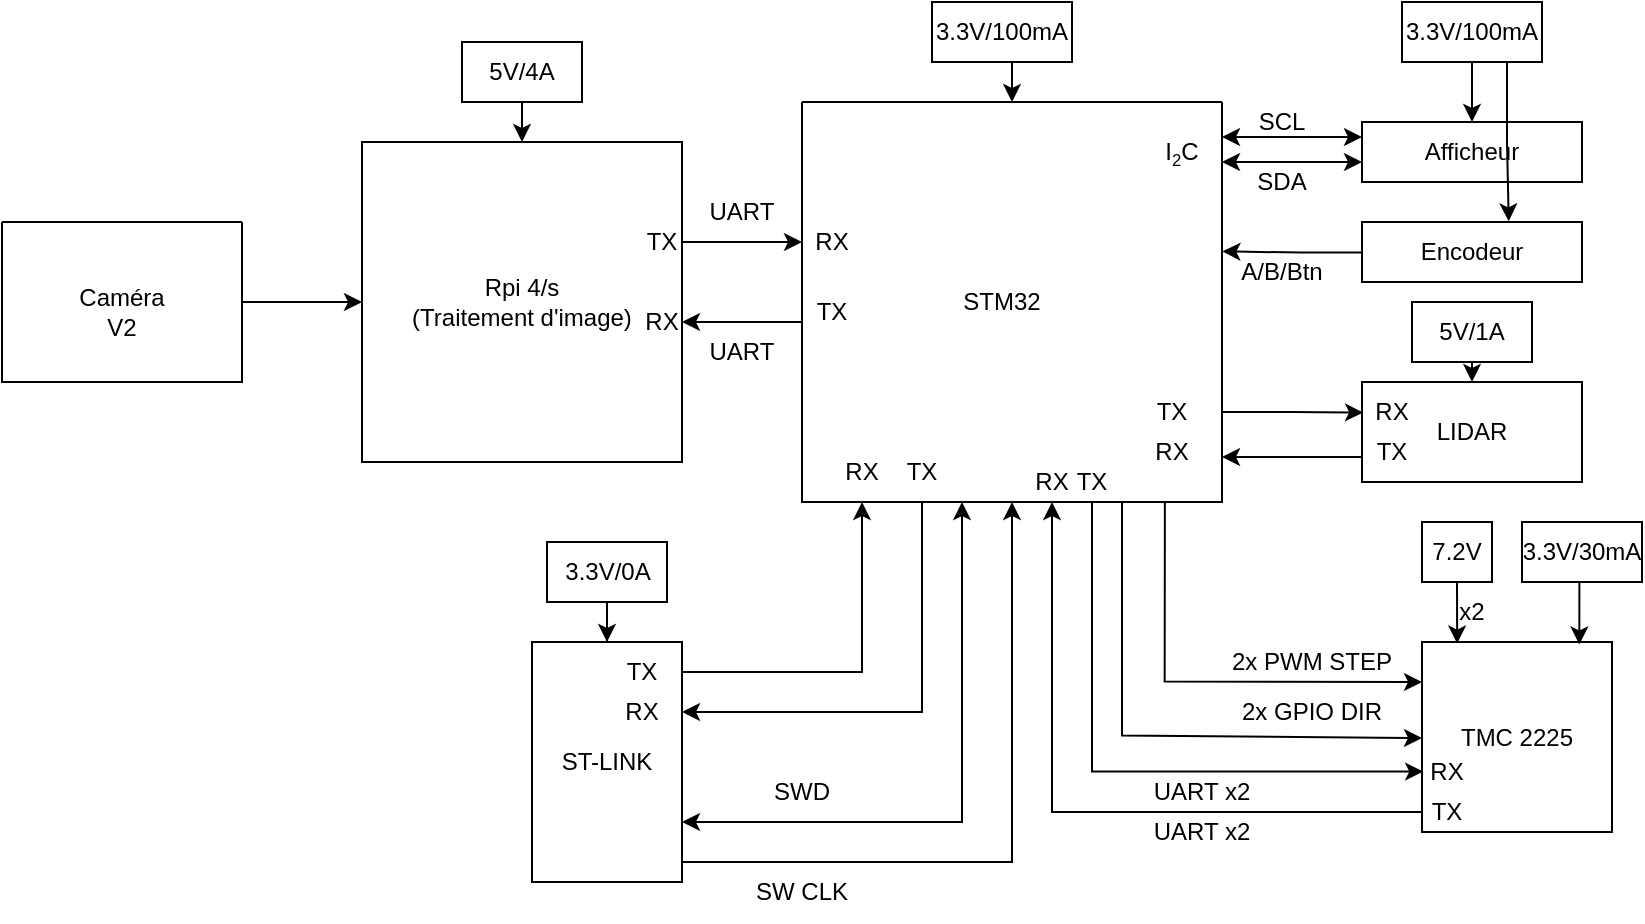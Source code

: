 <mxfile version="24.0.1" type="github">
  <diagram name="Page-1" id="RLjTE_xN2Vcb6PbBOY48">
    <mxGraphModel dx="1102" dy="576" grid="1" gridSize="10" guides="1" tooltips="1" connect="1" arrows="1" fold="1" page="1" pageScale="1" pageWidth="1169" pageHeight="827" math="0" shadow="0">
      <root>
        <mxCell id="0" />
        <mxCell id="1" parent="0" />
        <mxCell id="Yr8gYFt-Sx6U5FNrJJEx-1" value="" style="swimlane;startSize=0;" vertex="1" parent="1">
          <mxGeometry x="600" y="280" width="210" height="200" as="geometry">
            <mxRectangle x="600" y="280" width="50" height="40" as="alternateBounds" />
          </mxGeometry>
        </mxCell>
        <mxCell id="Yr8gYFt-Sx6U5FNrJJEx-9" value="STM32" style="text;strokeColor=none;align=center;fillColor=none;html=1;verticalAlign=middle;whiteSpace=wrap;rounded=0;" vertex="1" parent="Yr8gYFt-Sx6U5FNrJJEx-1">
          <mxGeometry x="70" y="85" width="60" height="30" as="geometry" />
        </mxCell>
        <mxCell id="Yr8gYFt-Sx6U5FNrJJEx-14" value="RX" style="text;strokeColor=none;align=center;fillColor=none;html=1;verticalAlign=middle;whiteSpace=wrap;rounded=0;" vertex="1" parent="Yr8gYFt-Sx6U5FNrJJEx-1">
          <mxGeometry x="-15" y="55" width="60" height="30" as="geometry" />
        </mxCell>
        <mxCell id="Yr8gYFt-Sx6U5FNrJJEx-16" value="TX" style="text;strokeColor=none;align=center;fillColor=none;html=1;verticalAlign=middle;whiteSpace=wrap;rounded=0;" vertex="1" parent="Yr8gYFt-Sx6U5FNrJJEx-1">
          <mxGeometry x="-15" y="90" width="60" height="30" as="geometry" />
        </mxCell>
        <mxCell id="Yr8gYFt-Sx6U5FNrJJEx-23" value="RX" style="text;strokeColor=none;align=center;fillColor=none;html=1;verticalAlign=middle;whiteSpace=wrap;rounded=0;" vertex="1" parent="Yr8gYFt-Sx6U5FNrJJEx-1">
          <mxGeometry y="170" width="60" height="30" as="geometry" />
        </mxCell>
        <mxCell id="Yr8gYFt-Sx6U5FNrJJEx-24" value="TX" style="text;strokeColor=none;align=center;fillColor=none;html=1;verticalAlign=middle;whiteSpace=wrap;rounded=0;" vertex="1" parent="Yr8gYFt-Sx6U5FNrJJEx-1">
          <mxGeometry x="30" y="170" width="60" height="30" as="geometry" />
        </mxCell>
        <mxCell id="Yr8gYFt-Sx6U5FNrJJEx-34" value="I&lt;span style=&quot;font-size: 10px;&quot;&gt;&lt;sub&gt;2&lt;/sub&gt;&lt;/span&gt;C" style="text;strokeColor=none;align=center;fillColor=none;html=1;verticalAlign=middle;whiteSpace=wrap;rounded=0;" vertex="1" parent="Yr8gYFt-Sx6U5FNrJJEx-1">
          <mxGeometry x="170" y="10" width="40" height="30" as="geometry" />
        </mxCell>
        <mxCell id="Yr8gYFt-Sx6U5FNrJJEx-51" value="RX" style="text;strokeColor=none;align=center;fillColor=none;html=1;verticalAlign=middle;whiteSpace=wrap;rounded=0;" vertex="1" parent="Yr8gYFt-Sx6U5FNrJJEx-1">
          <mxGeometry x="160" y="170" width="50" height="10" as="geometry" />
        </mxCell>
        <mxCell id="Yr8gYFt-Sx6U5FNrJJEx-52" value="TX" style="text;strokeColor=none;align=center;fillColor=none;html=1;verticalAlign=middle;whiteSpace=wrap;rounded=0;" vertex="1" parent="Yr8gYFt-Sx6U5FNrJJEx-1">
          <mxGeometry x="160" y="150" width="50" height="10" as="geometry" />
        </mxCell>
        <mxCell id="Yr8gYFt-Sx6U5FNrJJEx-82" value="RX" style="text;strokeColor=none;align=center;fillColor=none;html=1;verticalAlign=middle;whiteSpace=wrap;rounded=0;" vertex="1" parent="Yr8gYFt-Sx6U5FNrJJEx-1">
          <mxGeometry x="110" y="180" width="30" height="20" as="geometry" />
        </mxCell>
        <mxCell id="Yr8gYFt-Sx6U5FNrJJEx-83" value="TX" style="text;strokeColor=none;align=center;fillColor=none;html=1;verticalAlign=middle;whiteSpace=wrap;rounded=0;" vertex="1" parent="Yr8gYFt-Sx6U5FNrJJEx-1">
          <mxGeometry x="130" y="180" width="30" height="20" as="geometry" />
        </mxCell>
        <mxCell id="Yr8gYFt-Sx6U5FNrJJEx-2" value="Rpi 4/s&lt;div&gt;(Traitement d&#39;image)&lt;/div&gt;" style="whiteSpace=wrap;html=1;aspect=fixed;" vertex="1" parent="1">
          <mxGeometry x="380" y="300" width="160" height="160" as="geometry" />
        </mxCell>
        <mxCell id="Yr8gYFt-Sx6U5FNrJJEx-5" value="" style="edgeStyle=orthogonalEdgeStyle;rounded=0;orthogonalLoop=1;jettySize=auto;html=1;exitX=0;exitY=0.75;exitDx=0;exitDy=0;" edge="1" parent="1">
          <mxGeometry y="20" relative="1" as="geometry">
            <mxPoint x="600.0" y="390.0" as="sourcePoint" />
            <mxPoint x="540" y="390" as="targetPoint" />
            <Array as="points">
              <mxPoint x="590" y="390" />
              <mxPoint x="590" y="390" />
            </Array>
            <mxPoint as="offset" />
          </mxGeometry>
        </mxCell>
        <mxCell id="Yr8gYFt-Sx6U5FNrJJEx-6" value="" style="edgeStyle=orthogonalEdgeStyle;rounded=0;orthogonalLoop=1;jettySize=auto;html=1;" edge="1" parent="1">
          <mxGeometry x="0.5" y="10" relative="1" as="geometry">
            <mxPoint x="560" y="350" as="sourcePoint" />
            <mxPoint x="600" y="350" as="targetPoint" />
            <Array as="points">
              <mxPoint x="540" y="350.6" />
            </Array>
            <mxPoint as="offset" />
          </mxGeometry>
        </mxCell>
        <mxCell id="Yr8gYFt-Sx6U5FNrJJEx-8" style="edgeStyle=orthogonalEdgeStyle;rounded=0;orthogonalLoop=1;jettySize=auto;html=1;exitX=0.5;exitY=1;exitDx=0;exitDy=0;entryX=0.5;entryY=0;entryDx=0;entryDy=0;" edge="1" parent="1" source="Yr8gYFt-Sx6U5FNrJJEx-7" target="Yr8gYFt-Sx6U5FNrJJEx-2">
          <mxGeometry relative="1" as="geometry" />
        </mxCell>
        <mxCell id="Yr8gYFt-Sx6U5FNrJJEx-7" value="5V/4A" style="rounded=0;whiteSpace=wrap;html=1;" vertex="1" parent="1">
          <mxGeometry x="430" y="250" width="60" height="30" as="geometry" />
        </mxCell>
        <mxCell id="Yr8gYFt-Sx6U5FNrJJEx-13" style="edgeStyle=orthogonalEdgeStyle;rounded=0;orthogonalLoop=1;jettySize=auto;html=1;exitX=0.5;exitY=1;exitDx=0;exitDy=0;entryX=0.5;entryY=0;entryDx=0;entryDy=0;" edge="1" parent="1" source="Yr8gYFt-Sx6U5FNrJJEx-12" target="Yr8gYFt-Sx6U5FNrJJEx-1">
          <mxGeometry relative="1" as="geometry" />
        </mxCell>
        <mxCell id="Yr8gYFt-Sx6U5FNrJJEx-12" value="3.3V/100mA" style="rounded=0;whiteSpace=wrap;html=1;" vertex="1" parent="1">
          <mxGeometry x="665" y="230" width="70" height="30" as="geometry" />
        </mxCell>
        <mxCell id="Yr8gYFt-Sx6U5FNrJJEx-15" value="RX" style="text;strokeColor=none;align=center;fillColor=none;html=1;verticalAlign=middle;whiteSpace=wrap;rounded=0;" vertex="1" parent="1">
          <mxGeometry x="500" y="380" width="60" height="20" as="geometry" />
        </mxCell>
        <mxCell id="Yr8gYFt-Sx6U5FNrJJEx-17" value="TX" style="text;strokeColor=none;align=center;fillColor=none;html=1;verticalAlign=middle;whiteSpace=wrap;rounded=0;" vertex="1" parent="1">
          <mxGeometry x="500" y="340" width="60" height="20" as="geometry" />
        </mxCell>
        <mxCell id="Yr8gYFt-Sx6U5FNrJJEx-18" value="ST-LINK" style="rounded=0;whiteSpace=wrap;html=1;" vertex="1" parent="1">
          <mxGeometry x="465" y="550" width="75" height="120" as="geometry" />
        </mxCell>
        <mxCell id="Yr8gYFt-Sx6U5FNrJJEx-20" style="edgeStyle=orthogonalEdgeStyle;rounded=0;orthogonalLoop=1;jettySize=auto;html=1;exitX=0.5;exitY=1;exitDx=0;exitDy=0;" edge="1" parent="1" source="Yr8gYFt-Sx6U5FNrJJEx-19" target="Yr8gYFt-Sx6U5FNrJJEx-18">
          <mxGeometry relative="1" as="geometry" />
        </mxCell>
        <mxCell id="Yr8gYFt-Sx6U5FNrJJEx-19" value="3.3V/0A" style="rounded=0;whiteSpace=wrap;html=1;" vertex="1" parent="1">
          <mxGeometry x="472.5" y="500" width="60" height="30" as="geometry" />
        </mxCell>
        <mxCell id="Yr8gYFt-Sx6U5FNrJJEx-26" style="edgeStyle=orthogonalEdgeStyle;rounded=0;orthogonalLoop=1;jettySize=auto;html=1;exitX=1;exitY=0.5;exitDx=0;exitDy=0;entryX=0.5;entryY=1;entryDx=0;entryDy=0;" edge="1" parent="1" source="Yr8gYFt-Sx6U5FNrJJEx-21" target="Yr8gYFt-Sx6U5FNrJJEx-23">
          <mxGeometry relative="1" as="geometry" />
        </mxCell>
        <mxCell id="Yr8gYFt-Sx6U5FNrJJEx-21" value="TX" style="text;strokeColor=none;align=center;fillColor=none;html=1;verticalAlign=middle;whiteSpace=wrap;rounded=0;" vertex="1" parent="1">
          <mxGeometry x="500" y="550" width="40" height="30" as="geometry" />
        </mxCell>
        <mxCell id="Yr8gYFt-Sx6U5FNrJJEx-22" value="RX" style="text;strokeColor=none;align=center;fillColor=none;html=1;verticalAlign=middle;whiteSpace=wrap;rounded=0;" vertex="1" parent="1">
          <mxGeometry x="500" y="570" width="40" height="30" as="geometry" />
        </mxCell>
        <mxCell id="Yr8gYFt-Sx6U5FNrJJEx-27" style="edgeStyle=orthogonalEdgeStyle;rounded=0;orthogonalLoop=1;jettySize=auto;html=1;exitX=0.5;exitY=1;exitDx=0;exitDy=0;entryX=1;entryY=0.5;entryDx=0;entryDy=0;" edge="1" parent="1" source="Yr8gYFt-Sx6U5FNrJJEx-24" target="Yr8gYFt-Sx6U5FNrJJEx-22">
          <mxGeometry relative="1" as="geometry" />
        </mxCell>
        <mxCell id="Yr8gYFt-Sx6U5FNrJJEx-28" value="" style="endArrow=classic;startArrow=classic;html=1;rounded=0;entryX=0.5;entryY=1;entryDx=0;entryDy=0;" edge="1" parent="1">
          <mxGeometry width="50" height="50" relative="1" as="geometry">
            <mxPoint x="540" y="640" as="sourcePoint" />
            <mxPoint x="680.0" y="480" as="targetPoint" />
            <Array as="points">
              <mxPoint x="680" y="640" />
            </Array>
          </mxGeometry>
        </mxCell>
        <mxCell id="Yr8gYFt-Sx6U5FNrJJEx-31" value="SWD" style="text;strokeColor=none;align=center;fillColor=none;html=1;verticalAlign=middle;whiteSpace=wrap;rounded=0;" vertex="1" parent="1">
          <mxGeometry x="570" y="610" width="60" height="30" as="geometry" />
        </mxCell>
        <mxCell id="Yr8gYFt-Sx6U5FNrJJEx-32" value="" style="endArrow=classic;html=1;rounded=0;entryX=0.5;entryY=1;entryDx=0;entryDy=0;" edge="1" parent="1" target="Yr8gYFt-Sx6U5FNrJJEx-1">
          <mxGeometry width="50" height="50" relative="1" as="geometry">
            <mxPoint x="540" y="660" as="sourcePoint" />
            <mxPoint x="590" y="610" as="targetPoint" />
            <Array as="points">
              <mxPoint x="705" y="660" />
            </Array>
          </mxGeometry>
        </mxCell>
        <mxCell id="Yr8gYFt-Sx6U5FNrJJEx-33" value="SW CLK" style="text;strokeColor=none;align=center;fillColor=none;html=1;verticalAlign=middle;whiteSpace=wrap;rounded=0;" vertex="1" parent="1">
          <mxGeometry x="570" y="660" width="60" height="30" as="geometry" />
        </mxCell>
        <mxCell id="Yr8gYFt-Sx6U5FNrJJEx-35" value="Afficheur" style="rounded=0;whiteSpace=wrap;html=1;" vertex="1" parent="1">
          <mxGeometry x="880" y="290" width="110" height="30" as="geometry" />
        </mxCell>
        <mxCell id="Yr8gYFt-Sx6U5FNrJJEx-37" value="" style="endArrow=classic;startArrow=classic;html=1;rounded=0;entryX=0;entryY=0.25;entryDx=0;entryDy=0;exitX=1;exitY=0.25;exitDx=0;exitDy=0;" edge="1" parent="1" source="Yr8gYFt-Sx6U5FNrJJEx-34" target="Yr8gYFt-Sx6U5FNrJJEx-35">
          <mxGeometry width="50" height="50" relative="1" as="geometry">
            <mxPoint x="800" y="300" as="sourcePoint" />
            <mxPoint x="850" y="250" as="targetPoint" />
          </mxGeometry>
        </mxCell>
        <mxCell id="Yr8gYFt-Sx6U5FNrJJEx-39" value="" style="endArrow=classic;startArrow=classic;html=1;rounded=0;entryX=0;entryY=0.25;entryDx=0;entryDy=0;exitX=0;exitY=0;exitDx=0;exitDy=0;" edge="1" parent="1" source="Yr8gYFt-Sx6U5FNrJJEx-41">
          <mxGeometry width="50" height="50" relative="1" as="geometry">
            <mxPoint x="800" y="310" as="sourcePoint" />
            <mxPoint x="880" y="310" as="targetPoint" />
          </mxGeometry>
        </mxCell>
        <mxCell id="Yr8gYFt-Sx6U5FNrJJEx-40" value="SCL" style="text;strokeColor=none;align=center;fillColor=none;html=1;verticalAlign=middle;whiteSpace=wrap;rounded=0;" vertex="1" parent="1">
          <mxGeometry x="810" y="280" width="60" height="20" as="geometry" />
        </mxCell>
        <mxCell id="Yr8gYFt-Sx6U5FNrJJEx-41" value="SDA" style="text;strokeColor=none;align=center;fillColor=none;html=1;verticalAlign=middle;whiteSpace=wrap;rounded=0;" vertex="1" parent="1">
          <mxGeometry x="810" y="310" width="60" height="20" as="geometry" />
        </mxCell>
        <mxCell id="Yr8gYFt-Sx6U5FNrJJEx-42" value="Encodeur" style="rounded=0;whiteSpace=wrap;html=1;" vertex="1" parent="1">
          <mxGeometry x="880" y="340" width="110" height="30" as="geometry" />
        </mxCell>
        <mxCell id="Yr8gYFt-Sx6U5FNrJJEx-45" style="edgeStyle=orthogonalEdgeStyle;rounded=0;orthogonalLoop=1;jettySize=auto;html=1;exitX=0;exitY=0.5;exitDx=0;exitDy=0;entryX=1.001;entryY=0.372;entryDx=0;entryDy=0;entryPerimeter=0;" edge="1" parent="1">
          <mxGeometry relative="1" as="geometry">
            <mxPoint x="880" y="355.29" as="sourcePoint" />
            <mxPoint x="810.21" y="354.69" as="targetPoint" />
            <Array as="points">
              <mxPoint x="850" y="355" />
            </Array>
          </mxGeometry>
        </mxCell>
        <mxCell id="Yr8gYFt-Sx6U5FNrJJEx-46" value="A/B/Btn" style="text;strokeColor=none;align=center;fillColor=none;html=1;verticalAlign=middle;whiteSpace=wrap;rounded=0;" vertex="1" parent="1">
          <mxGeometry x="810" y="360" width="60" height="10" as="geometry" />
        </mxCell>
        <mxCell id="Yr8gYFt-Sx6U5FNrJJEx-54" style="edgeStyle=orthogonalEdgeStyle;rounded=0;orthogonalLoop=1;jettySize=auto;html=1;exitX=0;exitY=0.75;exitDx=0;exitDy=0;entryX=1;entryY=0.75;entryDx=0;entryDy=0;" edge="1" parent="1" source="Yr8gYFt-Sx6U5FNrJJEx-48" target="Yr8gYFt-Sx6U5FNrJJEx-51">
          <mxGeometry relative="1" as="geometry" />
        </mxCell>
        <mxCell id="Yr8gYFt-Sx6U5FNrJJEx-48" value="LIDAR" style="rounded=0;whiteSpace=wrap;html=1;" vertex="1" parent="1">
          <mxGeometry x="880" y="420" width="110" height="50" as="geometry" />
        </mxCell>
        <mxCell id="Yr8gYFt-Sx6U5FNrJJEx-55" style="edgeStyle=orthogonalEdgeStyle;rounded=0;orthogonalLoop=1;jettySize=auto;html=1;exitX=1;exitY=0.5;exitDx=0;exitDy=0;entryX=0.005;entryY=0.305;entryDx=0;entryDy=0;entryPerimeter=0;" edge="1" parent="1" source="Yr8gYFt-Sx6U5FNrJJEx-52" target="Yr8gYFt-Sx6U5FNrJJEx-48">
          <mxGeometry relative="1" as="geometry" />
        </mxCell>
        <mxCell id="Yr8gYFt-Sx6U5FNrJJEx-56" value="TX" style="text;strokeColor=none;align=center;fillColor=none;html=1;verticalAlign=middle;whiteSpace=wrap;rounded=0;" vertex="1" parent="1">
          <mxGeometry x="880" y="450" width="30" height="10" as="geometry" />
        </mxCell>
        <mxCell id="Yr8gYFt-Sx6U5FNrJJEx-57" value="RX" style="text;strokeColor=none;align=center;fillColor=none;html=1;verticalAlign=middle;whiteSpace=wrap;rounded=0;" vertex="1" parent="1">
          <mxGeometry x="880" y="430" width="30" height="10" as="geometry" />
        </mxCell>
        <mxCell id="Yr8gYFt-Sx6U5FNrJJEx-59" style="edgeStyle=orthogonalEdgeStyle;rounded=0;orthogonalLoop=1;jettySize=auto;html=1;exitX=0.5;exitY=1;exitDx=0;exitDy=0;entryX=0.5;entryY=0;entryDx=0;entryDy=0;" edge="1" parent="1" source="Yr8gYFt-Sx6U5FNrJJEx-58" target="Yr8gYFt-Sx6U5FNrJJEx-35">
          <mxGeometry relative="1" as="geometry" />
        </mxCell>
        <mxCell id="Yr8gYFt-Sx6U5FNrJJEx-58" value="3.3V/100mA" style="rounded=0;whiteSpace=wrap;html=1;" vertex="1" parent="1">
          <mxGeometry x="900" y="230" width="70" height="30" as="geometry" />
        </mxCell>
        <mxCell id="Yr8gYFt-Sx6U5FNrJJEx-60" style="edgeStyle=orthogonalEdgeStyle;rounded=0;orthogonalLoop=1;jettySize=auto;html=1;exitX=0.75;exitY=1;exitDx=0;exitDy=0;entryX=0.667;entryY=-0.011;entryDx=0;entryDy=0;entryPerimeter=0;" edge="1" parent="1" source="Yr8gYFt-Sx6U5FNrJJEx-58" target="Yr8gYFt-Sx6U5FNrJJEx-42">
          <mxGeometry relative="1" as="geometry" />
        </mxCell>
        <mxCell id="Yr8gYFt-Sx6U5FNrJJEx-62" style="edgeStyle=orthogonalEdgeStyle;rounded=0;orthogonalLoop=1;jettySize=auto;html=1;exitX=0.5;exitY=1;exitDx=0;exitDy=0;entryX=0.5;entryY=0;entryDx=0;entryDy=0;" edge="1" parent="1" source="Yr8gYFt-Sx6U5FNrJJEx-61" target="Yr8gYFt-Sx6U5FNrJJEx-48">
          <mxGeometry relative="1" as="geometry" />
        </mxCell>
        <mxCell id="Yr8gYFt-Sx6U5FNrJJEx-61" value="5V/1A" style="rounded=0;whiteSpace=wrap;html=1;" vertex="1" parent="1">
          <mxGeometry x="905" y="380" width="60" height="30" as="geometry" />
        </mxCell>
        <mxCell id="Yr8gYFt-Sx6U5FNrJJEx-68" style="edgeStyle=orthogonalEdgeStyle;rounded=0;orthogonalLoop=1;jettySize=auto;html=1;exitX=1;exitY=0.5;exitDx=0;exitDy=0;entryX=0;entryY=0.5;entryDx=0;entryDy=0;" edge="1" parent="1" source="Yr8gYFt-Sx6U5FNrJJEx-63" target="Yr8gYFt-Sx6U5FNrJJEx-2">
          <mxGeometry relative="1" as="geometry" />
        </mxCell>
        <mxCell id="Yr8gYFt-Sx6U5FNrJJEx-63" value="" style="swimlane;startSize=0;" vertex="1" parent="1">
          <mxGeometry x="200" y="340" width="120" height="80" as="geometry" />
        </mxCell>
        <mxCell id="Yr8gYFt-Sx6U5FNrJJEx-67" value="Caméra V2" style="text;strokeColor=none;align=center;fillColor=none;html=1;verticalAlign=middle;whiteSpace=wrap;rounded=0;" vertex="1" parent="Yr8gYFt-Sx6U5FNrJJEx-63">
          <mxGeometry x="30" y="30" width="60" height="30" as="geometry" />
        </mxCell>
        <mxCell id="Yr8gYFt-Sx6U5FNrJJEx-70" value="TMC 2225" style="whiteSpace=wrap;html=1;aspect=fixed;" vertex="1" parent="1">
          <mxGeometry x="910" y="550" width="95" height="95" as="geometry" />
        </mxCell>
        <mxCell id="Yr8gYFt-Sx6U5FNrJJEx-71" value="" style="endArrow=classic;html=1;rounded=0;entryX=0;entryY=0.75;entryDx=0;entryDy=0;" edge="1" parent="1">
          <mxGeometry width="50" height="50" relative="1" as="geometry">
            <mxPoint x="760" y="480" as="sourcePoint" />
            <mxPoint x="910" y="598.06" as="targetPoint" />
            <Array as="points">
              <mxPoint x="760" y="596.81" />
            </Array>
          </mxGeometry>
        </mxCell>
        <mxCell id="Yr8gYFt-Sx6U5FNrJJEx-72" value="" style="endArrow=classic;html=1;rounded=0;entryX=-0.014;entryY=0.371;entryDx=0;entryDy=0;entryPerimeter=0;exitX=0.864;exitY=1.001;exitDx=0;exitDy=0;exitPerimeter=0;" edge="1" parent="1" source="Yr8gYFt-Sx6U5FNrJJEx-1">
          <mxGeometry width="50" height="50" relative="1" as="geometry">
            <mxPoint x="780" y="480" as="sourcePoint" />
            <mxPoint x="910.0" y="569.995" as="targetPoint" />
            <Array as="points">
              <mxPoint x="781.33" y="569.75" />
            </Array>
          </mxGeometry>
        </mxCell>
        <mxCell id="Yr8gYFt-Sx6U5FNrJJEx-73" value="2x PWM STEP" style="text;strokeColor=none;align=center;fillColor=none;html=1;verticalAlign=middle;whiteSpace=wrap;rounded=0;" vertex="1" parent="1">
          <mxGeometry x="810" y="550" width="90" height="20" as="geometry" />
        </mxCell>
        <mxCell id="Yr8gYFt-Sx6U5FNrJJEx-74" value="2x GPIO DIR" style="text;strokeColor=none;align=center;fillColor=none;html=1;verticalAlign=middle;whiteSpace=wrap;rounded=0;" vertex="1" parent="1">
          <mxGeometry x="810" y="580" width="90" height="10" as="geometry" />
        </mxCell>
        <mxCell id="Yr8gYFt-Sx6U5FNrJJEx-75" value="7.2V" style="rounded=0;whiteSpace=wrap;html=1;" vertex="1" parent="1">
          <mxGeometry x="910" y="490" width="35" height="30" as="geometry" />
        </mxCell>
        <mxCell id="Yr8gYFt-Sx6U5FNrJJEx-76" value="3.3V/30mA" style="rounded=0;whiteSpace=wrap;html=1;" vertex="1" parent="1">
          <mxGeometry x="960" y="490" width="60" height="30" as="geometry" />
        </mxCell>
        <mxCell id="Yr8gYFt-Sx6U5FNrJJEx-77" style="edgeStyle=orthogonalEdgeStyle;rounded=0;orthogonalLoop=1;jettySize=auto;html=1;exitX=0.5;exitY=1;exitDx=0;exitDy=0;entryX=0.185;entryY=0.008;entryDx=0;entryDy=0;entryPerimeter=0;" edge="1" parent="1" source="Yr8gYFt-Sx6U5FNrJJEx-75" target="Yr8gYFt-Sx6U5FNrJJEx-70">
          <mxGeometry relative="1" as="geometry" />
        </mxCell>
        <mxCell id="Yr8gYFt-Sx6U5FNrJJEx-78" style="edgeStyle=orthogonalEdgeStyle;rounded=0;orthogonalLoop=1;jettySize=auto;html=1;exitX=0.25;exitY=1;exitDx=0;exitDy=0;entryX=0.828;entryY=0.013;entryDx=0;entryDy=0;entryPerimeter=0;" edge="1" parent="1" source="Yr8gYFt-Sx6U5FNrJJEx-76" target="Yr8gYFt-Sx6U5FNrJJEx-70">
          <mxGeometry relative="1" as="geometry" />
        </mxCell>
        <mxCell id="Yr8gYFt-Sx6U5FNrJJEx-79" value="x2" style="text;strokeColor=none;align=center;fillColor=none;html=1;verticalAlign=middle;whiteSpace=wrap;rounded=0;" vertex="1" parent="1">
          <mxGeometry x="930" y="530" width="10" height="10" as="geometry" />
        </mxCell>
        <mxCell id="Yr8gYFt-Sx6U5FNrJJEx-80" value="UART" style="text;strokeColor=none;align=center;fillColor=none;html=1;verticalAlign=middle;whiteSpace=wrap;rounded=0;" vertex="1" parent="1">
          <mxGeometry x="540" y="390" width="60" height="30" as="geometry" />
        </mxCell>
        <mxCell id="Yr8gYFt-Sx6U5FNrJJEx-81" value="UART" style="text;strokeColor=none;align=center;fillColor=none;html=1;verticalAlign=middle;whiteSpace=wrap;rounded=0;" vertex="1" parent="1">
          <mxGeometry x="540" y="320" width="60" height="30" as="geometry" />
        </mxCell>
        <mxCell id="Yr8gYFt-Sx6U5FNrJJEx-85" value="RX" style="text;strokeColor=none;align=center;fillColor=none;html=1;verticalAlign=middle;whiteSpace=wrap;rounded=0;" vertex="1" parent="1">
          <mxGeometry x="910" y="610" width="25" height="10" as="geometry" />
        </mxCell>
        <mxCell id="Yr8gYFt-Sx6U5FNrJJEx-88" style="edgeStyle=orthogonalEdgeStyle;rounded=0;orthogonalLoop=1;jettySize=auto;html=1;exitX=0;exitY=0.5;exitDx=0;exitDy=0;entryX=0.5;entryY=1;entryDx=0;entryDy=0;" edge="1" parent="1" source="Yr8gYFt-Sx6U5FNrJJEx-86" target="Yr8gYFt-Sx6U5FNrJJEx-82">
          <mxGeometry relative="1" as="geometry" />
        </mxCell>
        <mxCell id="Yr8gYFt-Sx6U5FNrJJEx-86" value="TX" style="text;strokeColor=none;align=center;fillColor=none;html=1;verticalAlign=middle;whiteSpace=wrap;rounded=0;" vertex="1" parent="1">
          <mxGeometry x="910" y="630" width="25" height="10" as="geometry" />
        </mxCell>
        <mxCell id="Yr8gYFt-Sx6U5FNrJJEx-87" style="edgeStyle=orthogonalEdgeStyle;rounded=0;orthogonalLoop=1;jettySize=auto;html=1;exitX=0.5;exitY=1;exitDx=0;exitDy=0;entryX=0.006;entryY=0.682;entryDx=0;entryDy=0;entryPerimeter=0;" edge="1" parent="1" source="Yr8gYFt-Sx6U5FNrJJEx-83" target="Yr8gYFt-Sx6U5FNrJJEx-70">
          <mxGeometry relative="1" as="geometry" />
        </mxCell>
        <mxCell id="Yr8gYFt-Sx6U5FNrJJEx-90" value="UART x2" style="text;strokeColor=none;align=center;fillColor=none;html=1;verticalAlign=middle;whiteSpace=wrap;rounded=0;" vertex="1" parent="1">
          <mxGeometry x="770" y="640" width="60" height="10" as="geometry" />
        </mxCell>
        <mxCell id="Yr8gYFt-Sx6U5FNrJJEx-92" value="UART x2" style="text;strokeColor=none;align=center;fillColor=none;html=1;verticalAlign=middle;whiteSpace=wrap;rounded=0;" vertex="1" parent="1">
          <mxGeometry x="770" y="620" width="60" height="10" as="geometry" />
        </mxCell>
      </root>
    </mxGraphModel>
  </diagram>
</mxfile>

